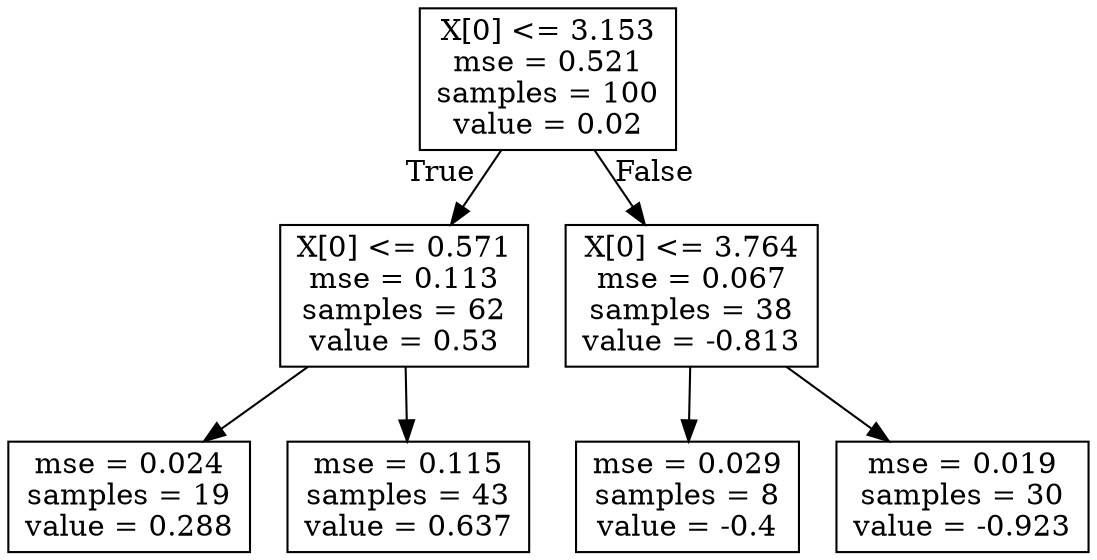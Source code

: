 digraph Tree {
node [shape=box] ;
0 [label="X[0] <= 3.153\nmse = 0.521\nsamples = 100\nvalue = 0.02"] ;
1 [label="X[0] <= 0.571\nmse = 0.113\nsamples = 62\nvalue = 0.53"] ;
0 -> 1 [labeldistance=2.5, labelangle=45, headlabel="True"] ;
2 [label="mse = 0.024\nsamples = 19\nvalue = 0.288"] ;
1 -> 2 ;
3 [label="mse = 0.115\nsamples = 43\nvalue = 0.637"] ;
1 -> 3 ;
4 [label="X[0] <= 3.764\nmse = 0.067\nsamples = 38\nvalue = -0.813"] ;
0 -> 4 [labeldistance=2.5, labelangle=-45, headlabel="False"] ;
5 [label="mse = 0.029\nsamples = 8\nvalue = -0.4"] ;
4 -> 5 ;
6 [label="mse = 0.019\nsamples = 30\nvalue = -0.923"] ;
4 -> 6 ;
}